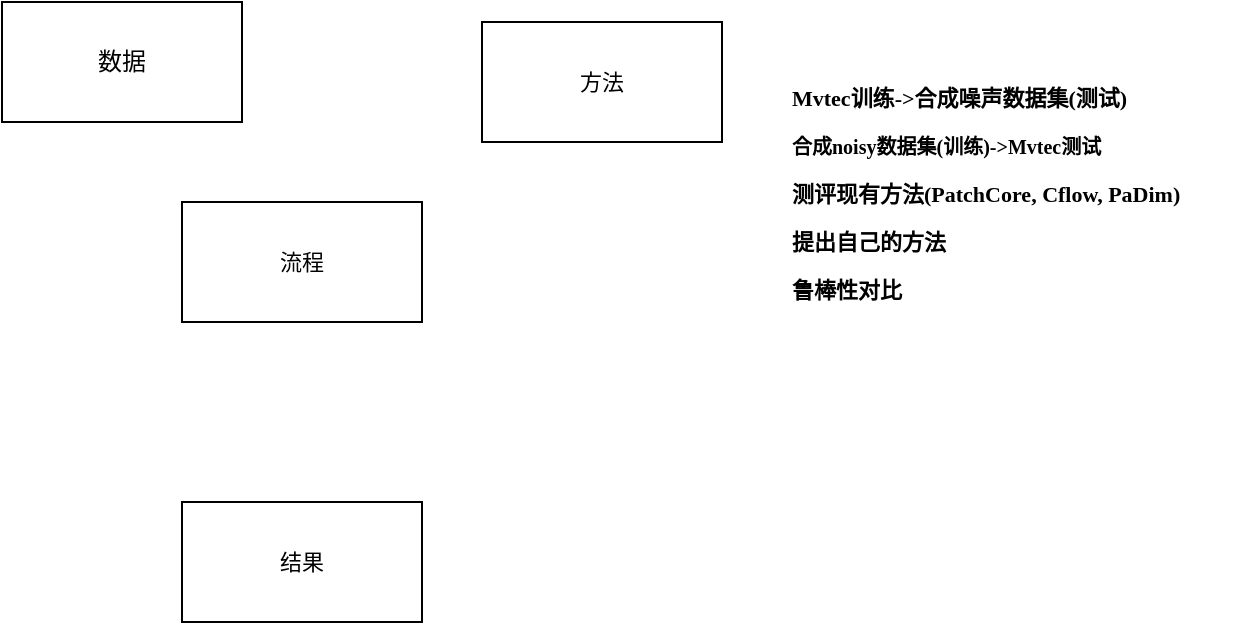 <mxfile version="17.4.3" type="github" pages="3">
  <diagram id="wm1Fg1TAVCGBOyi2cKrR" name="第 1 页">
    <mxGraphModel dx="782" dy="474" grid="1" gridSize="10" guides="1" tooltips="1" connect="1" arrows="1" fold="1" page="1" pageScale="1" pageWidth="850" pageHeight="1100" math="0" shadow="0">
      <root>
        <mxCell id="0" />
        <mxCell id="1" parent="0" />
        <mxCell id="hAE4P7PYkWgDSxKPw7YR-1" value="数据" style="rounded=0;whiteSpace=wrap;html=1;direction=west;" parent="1" vertex="1">
          <mxGeometry x="70" y="60" width="120" height="60" as="geometry" />
        </mxCell>
        <mxCell id="hAE4P7PYkWgDSxKPw7YR-4" value="&lt;h1&gt;&lt;p style=&quot;margin-top: 0pt ; margin-bottom: 0pt ; direction: ltr ; unicode-bidi: embed ; vertical-align: baseline&quot;&gt;&lt;font style=&quot;font-size: 11px&quot;&gt;&lt;span style=&quot;font-family: &amp;#34;times new roman&amp;#34;&quot;&gt;Mvtec&lt;/span&gt;&lt;span&gt;训练&lt;/span&gt;&lt;span style=&quot;font-family: &amp;#34;times new roman&amp;#34;&quot;&gt;-&amp;gt;&lt;/span&gt;&lt;span&gt;合成噪声数据集&lt;/span&gt;&lt;span style=&quot;font-family: &amp;#34;times new roman&amp;#34;&quot;&gt;(&lt;/span&gt;&lt;span&gt;测试&lt;/span&gt;&lt;span style=&quot;font-family: &amp;#34;times new roman&amp;#34;&quot;&gt;)&lt;/span&gt;&lt;/font&gt;&lt;/p&gt;&lt;p style=&quot;margin-top: 0pt ; margin-bottom: 0pt ; direction: ltr ; unicode-bidi: embed ; vertical-align: baseline&quot;&gt;&lt;font style=&quot;font-size: 10px&quot;&gt;合成&lt;span style=&quot;font-family: &amp;#34;times new roman&amp;#34;&quot;&gt;noisy&lt;/span&gt;数据集&lt;span style=&quot;font-family: &amp;#34;times new roman&amp;#34;&quot;&gt;(&lt;/span&gt;训练&lt;span style=&quot;font-family: &amp;#34;times new roman&amp;#34;&quot;&gt;)-&amp;gt;&lt;/span&gt;&lt;span style=&quot;font-family: &amp;#34;times new roman&amp;#34;&quot;&gt;Mvtec&lt;/span&gt;测试&lt;/font&gt;&lt;/p&gt;&lt;p style=&quot;margin-top: 0pt ; margin-bottom: 0pt ; direction: ltr ; unicode-bidi: embed ; vertical-align: baseline&quot;&gt;&lt;font style=&quot;font-size: 11px&quot;&gt;&lt;span&gt;测评现有方法&lt;/span&gt;&lt;span style=&quot;font-family: &amp;#34;times new roman&amp;#34;&quot;&gt;(&lt;/span&gt;&lt;span style=&quot;font-family: &amp;#34;times new roman&amp;#34;&quot;&gt;PatchCore&lt;/span&gt;&lt;span style=&quot;font-family: &amp;#34;times new roman&amp;#34;&quot;&gt;, &lt;/span&gt;&lt;span style=&quot;font-family: &amp;#34;times new roman&amp;#34;&quot;&gt;Cflow&lt;/span&gt;&lt;span style=&quot;font-family: &amp;#34;times new roman&amp;#34;&quot;&gt;, &lt;/span&gt;&lt;span style=&quot;font-family: &amp;#34;times new roman&amp;#34;&quot;&gt;PaDim&lt;/span&gt;&lt;span style=&quot;font-family: &amp;#34;times new roman&amp;#34;&quot;&gt;)&lt;/span&gt;&lt;/font&gt;&lt;/p&gt;&lt;p style=&quot;margin-top: 0pt ; margin-bottom: 0pt ; direction: ltr ; unicode-bidi: embed ; vertical-align: baseline&quot;&gt;&lt;span&gt;&lt;font style=&quot;font-size: 11px&quot;&gt;提出自己的方法&lt;/font&gt;&lt;/span&gt;&lt;/p&gt;&lt;p style=&quot;margin-top: 0pt ; margin-bottom: 0pt ; direction: ltr ; unicode-bidi: embed ; vertical-align: baseline&quot;&gt;&lt;span&gt;&lt;font style=&quot;font-size: 11px&quot;&gt;鲁棒性对比&lt;/font&gt;&lt;/span&gt;&lt;/p&gt;&lt;/h1&gt;" style="text;html=1;strokeColor=none;fillColor=none;spacing=5;spacingTop=-20;whiteSpace=wrap;overflow=hidden;rounded=0;fontSize=10;" parent="1" vertex="1">
          <mxGeometry x="460" y="90" width="230" height="230" as="geometry" />
        </mxCell>
        <mxCell id="hAE4P7PYkWgDSxKPw7YR-5" value="方法" style="whiteSpace=wrap;html=1;fontSize=11;" parent="1" vertex="1">
          <mxGeometry x="310" y="70" width="120" height="60" as="geometry" />
        </mxCell>
        <mxCell id="hAE4P7PYkWgDSxKPw7YR-6" value="流程" style="whiteSpace=wrap;html=1;fontSize=11;" parent="1" vertex="1">
          <mxGeometry x="160" y="160" width="120" height="60" as="geometry" />
        </mxCell>
        <mxCell id="hAE4P7PYkWgDSxKPw7YR-7" value="结果" style="whiteSpace=wrap;html=1;fontSize=11;" parent="1" vertex="1">
          <mxGeometry x="160" y="310" width="120" height="60" as="geometry" />
        </mxCell>
      </root>
    </mxGraphModel>
  </diagram>
  <diagram id="Ubk2k5NCq0HdfX6lmHm_" name="第 2 页">
    <mxGraphModel dx="1303" dy="790" grid="1" gridSize="10" guides="1" tooltips="1" connect="1" arrows="1" fold="1" page="1" pageScale="1" pageWidth="850" pageHeight="1100" math="0" shadow="0">
      <root>
        <mxCell id="Nic3O6L8xccZAxTapOh2-0" />
        <mxCell id="Nic3O6L8xccZAxTapOh2-1" parent="Nic3O6L8xccZAxTapOh2-0" />
        <mxCell id="Nic3O6L8xccZAxTapOh2-10" value="" style="rounded=0;whiteSpace=wrap;html=1;fontSize=11;" parent="Nic3O6L8xccZAxTapOh2-1" vertex="1">
          <mxGeometry x="230" y="340" width="450" height="400" as="geometry" />
        </mxCell>
        <mxCell id="Nic3O6L8xccZAxTapOh2-19" value="带干扰训练集" style="rounded=0;whiteSpace=wrap;html=1;fontSize=11;" parent="Nic3O6L8xccZAxTapOh2-1" vertex="1">
          <mxGeometry x="325" y="460" width="120" height="60" as="geometry" />
        </mxCell>
        <mxCell id="Nic3O6L8xccZAxTapOh2-20" value="训练环节鲁棒性" style="text;html=1;strokeColor=none;fillColor=none;align=center;verticalAlign=middle;whiteSpace=wrap;rounded=0;fontSize=11;" parent="Nic3O6L8xccZAxTapOh2-1" vertex="1">
          <mxGeometry x="345" y="400" width="60" height="30" as="geometry" />
        </mxCell>
        <mxCell id="Nic3O6L8xccZAxTapOh2-21" value="测试环节鲁棒性" style="text;html=1;strokeColor=none;fillColor=none;align=center;verticalAlign=middle;whiteSpace=wrap;rounded=0;fontSize=11;" parent="Nic3O6L8xccZAxTapOh2-1" vertex="1">
          <mxGeometry x="535" y="400" width="60" height="30" as="geometry" />
        </mxCell>
        <mxCell id="Nic3O6L8xccZAxTapOh2-22" value="带干扰测试集" style="rounded=0;whiteSpace=wrap;html=1;fontSize=11;" parent="Nic3O6L8xccZAxTapOh2-1" vertex="1">
          <mxGeometry x="500" y="550" width="120" height="60" as="geometry" />
        </mxCell>
        <mxCell id="Nic3O6L8xccZAxTapOh2-23" value="干净的测试集" style="whiteSpace=wrap;html=1;fontSize=11;" parent="Nic3O6L8xccZAxTapOh2-1" vertex="1">
          <mxGeometry x="315" y="540" width="120" height="60" as="geometry" />
        </mxCell>
        <mxCell id="Nic3O6L8xccZAxTapOh2-24" value="干净的训练集" style="whiteSpace=wrap;html=1;fontSize=11;" parent="Nic3O6L8xccZAxTapOh2-1" vertex="1">
          <mxGeometry x="495" y="460" width="120" height="60" as="geometry" />
        </mxCell>
        <mxCell id="Nic3O6L8xccZAxTapOh2-25" value="性能指标" style="rounded=0;whiteSpace=wrap;html=1;fontSize=11;" parent="Nic3O6L8xccZAxTapOh2-1" vertex="1">
          <mxGeometry x="395" y="630" width="120" height="60" as="geometry" />
        </mxCell>
        <mxCell id="Nic3O6L8xccZAxTapOh2-26" value="现有方法" style="rounded=0;whiteSpace=wrap;html=1;fontSize=11;" parent="Nic3O6L8xccZAxTapOh2-1" vertex="1">
          <mxGeometry x="240" y="220" width="200" height="60" as="geometry" />
        </mxCell>
        <mxCell id="Nic3O6L8xccZAxTapOh2-29" value="我的方法" style="rounded=0;whiteSpace=wrap;html=1;fontSize=11;" parent="Nic3O6L8xccZAxTapOh2-1" vertex="1">
          <mxGeometry x="500" y="220" width="170" height="60" as="geometry" />
        </mxCell>
        <mxCell id="Nic3O6L8xccZAxTapOh2-30" value="性能对比" style="rounded=0;whiteSpace=wrap;html=1;fontSize=11;" parent="Nic3O6L8xccZAxTapOh2-1" vertex="1">
          <mxGeometry x="395" y="800" width="120" height="60" as="geometry" />
        </mxCell>
      </root>
    </mxGraphModel>
  </diagram>
  <diagram id="N0j_q2kMEwG5BHWi3xev" name="第 3 页">
    <mxGraphModel dx="2272" dy="862" grid="1" gridSize="10" guides="1" tooltips="1" connect="1" arrows="1" fold="1" page="1" pageScale="1" pageWidth="850" pageHeight="1100" math="0" shadow="0">
      <root>
        <mxCell id="0" />
        <mxCell id="1" parent="0" />
        <mxCell id="jhrsixsIogrDy5reJ4kV-2" value="受干扰训练集" style="rounded=0;whiteSpace=wrap;html=1;fontSize=11;" vertex="1" parent="1">
          <mxGeometry x="-305" y="600" width="120" height="60" as="geometry" />
        </mxCell>
        <mxCell id="jhrsixsIogrDy5reJ4kV-3" value="训练鲁棒性评估" style="text;html=1;strokeColor=none;fillColor=none;align=center;verticalAlign=middle;whiteSpace=wrap;rounded=0;fontSize=11;" vertex="1" parent="1">
          <mxGeometry x="-140" y="530" width="90" height="30" as="geometry" />
        </mxCell>
        <mxCell id="jhrsixsIogrDy5reJ4kV-4" value="测试鲁棒性评估" style="text;html=1;strokeColor=none;fillColor=none;align=center;verticalAlign=middle;whiteSpace=wrap;rounded=0;fontSize=11;" vertex="1" parent="1">
          <mxGeometry x="-140" y="830" width="90" height="35" as="geometry" />
        </mxCell>
        <mxCell id="jhrsixsIogrDy5reJ4kV-5" value="受干扰测试集" style="rounded=0;whiteSpace=wrap;html=1;fontSize=11;" vertex="1" parent="1">
          <mxGeometry x="-155" y="730" width="120" height="60" as="geometry" />
        </mxCell>
        <mxCell id="jhrsixsIogrDy5reJ4kV-6" value="普通测试集" style="whiteSpace=wrap;html=1;fontSize=11;" vertex="1" parent="1">
          <mxGeometry x="-155" y="600" width="120" height="60" as="geometry" />
        </mxCell>
        <mxCell id="jhrsixsIogrDy5reJ4kV-7" value="普通训练集" style="whiteSpace=wrap;html=1;fontSize=11;" vertex="1" parent="1">
          <mxGeometry x="-305" y="730" width="120" height="60" as="geometry" />
        </mxCell>
        <mxCell id="jhrsixsIogrDy5reJ4kV-8" value="缺陷检测准确率" style="rounded=0;whiteSpace=wrap;html=1;fontSize=11;" vertex="1" parent="1">
          <mxGeometry y="600" width="120" height="60" as="geometry" />
        </mxCell>
        <mxCell id="jhrsixsIogrDy5reJ4kV-9" value="现有方法" style="rounded=0;whiteSpace=wrap;html=1;fontSize=11;" vertex="1" parent="1">
          <mxGeometry x="-710" y="605" width="200" height="60" as="geometry" />
        </mxCell>
        <mxCell id="jhrsixsIogrDy5reJ4kV-10" value="我的方法" style="rounded=0;whiteSpace=wrap;html=1;fontSize=11;" vertex="1" parent="1">
          <mxGeometry x="-710" y="730" width="200" height="60" as="geometry" />
        </mxCell>
        <mxCell id="jhrsixsIogrDy5reJ4kV-11" value="性能对比" style="rounded=0;whiteSpace=wrap;html=1;fontSize=11;" vertex="1" parent="1">
          <mxGeometry x="220" y="630" width="120" height="60" as="geometry" />
        </mxCell>
        <mxCell id="jhrsixsIogrDy5reJ4kV-12" value="缺陷检测准确率" style="rounded=0;whiteSpace=wrap;html=1;fontSize=11;" vertex="1" parent="1">
          <mxGeometry y="730" width="120" height="60" as="geometry" />
        </mxCell>
      </root>
    </mxGraphModel>
  </diagram>
</mxfile>
